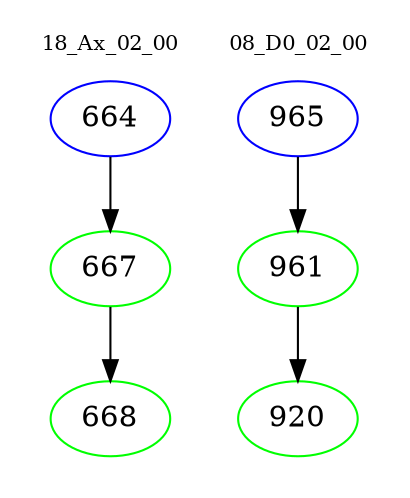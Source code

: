 digraph{
subgraph cluster_0 {
color = white
label = "18_Ax_02_00";
fontsize=10;
T0_664 [label="664", color="blue"]
T0_664 -> T0_667 [color="black"]
T0_667 [label="667", color="green"]
T0_667 -> T0_668 [color="black"]
T0_668 [label="668", color="green"]
}
subgraph cluster_1 {
color = white
label = "08_D0_02_00";
fontsize=10;
T1_965 [label="965", color="blue"]
T1_965 -> T1_961 [color="black"]
T1_961 [label="961", color="green"]
T1_961 -> T1_920 [color="black"]
T1_920 [label="920", color="green"]
}
}
